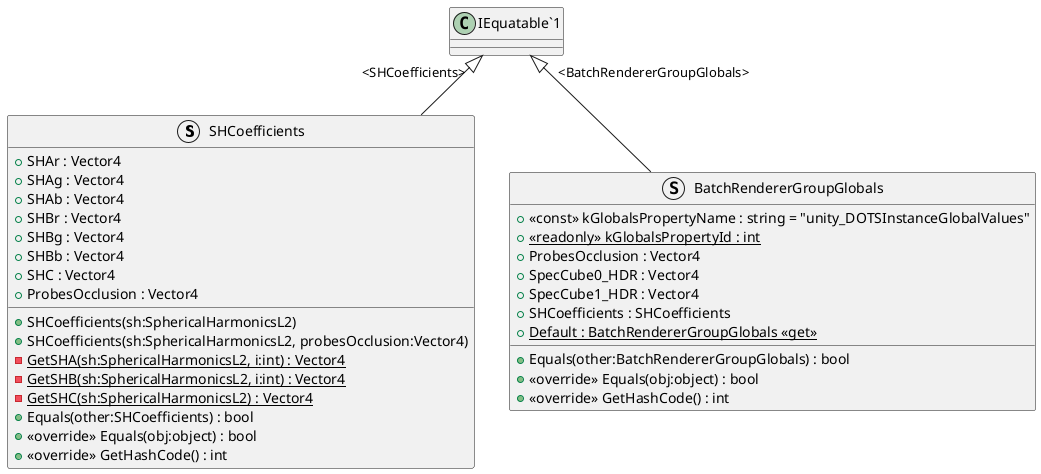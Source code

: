 @startuml
struct SHCoefficients {
    + SHAr : Vector4
    + SHAg : Vector4
    + SHAb : Vector4
    + SHBr : Vector4
    + SHBg : Vector4
    + SHBb : Vector4
    + SHC : Vector4
    + ProbesOcclusion : Vector4
    + SHCoefficients(sh:SphericalHarmonicsL2)
    + SHCoefficients(sh:SphericalHarmonicsL2, probesOcclusion:Vector4)
    {static} - GetSHA(sh:SphericalHarmonicsL2, i:int) : Vector4
    {static} - GetSHB(sh:SphericalHarmonicsL2, i:int) : Vector4
    {static} - GetSHC(sh:SphericalHarmonicsL2) : Vector4
    + Equals(other:SHCoefficients) : bool
    + <<override>> Equals(obj:object) : bool
    + <<override>> GetHashCode() : int
}
struct BatchRendererGroupGlobals {
    + <<const>> kGlobalsPropertyName : string = "unity_DOTSInstanceGlobalValues"
    + {static} <<readonly>> kGlobalsPropertyId : int
    + ProbesOcclusion : Vector4
    + SpecCube0_HDR : Vector4
    + SpecCube1_HDR : Vector4
    + SHCoefficients : SHCoefficients
    + {static} Default : BatchRendererGroupGlobals <<get>>
    + Equals(other:BatchRendererGroupGlobals) : bool
    + <<override>> Equals(obj:object) : bool
    + <<override>> GetHashCode() : int
}
"IEquatable`1" "<SHCoefficients>" <|-- SHCoefficients
"IEquatable`1" "<BatchRendererGroupGlobals>" <|-- BatchRendererGroupGlobals
@enduml
